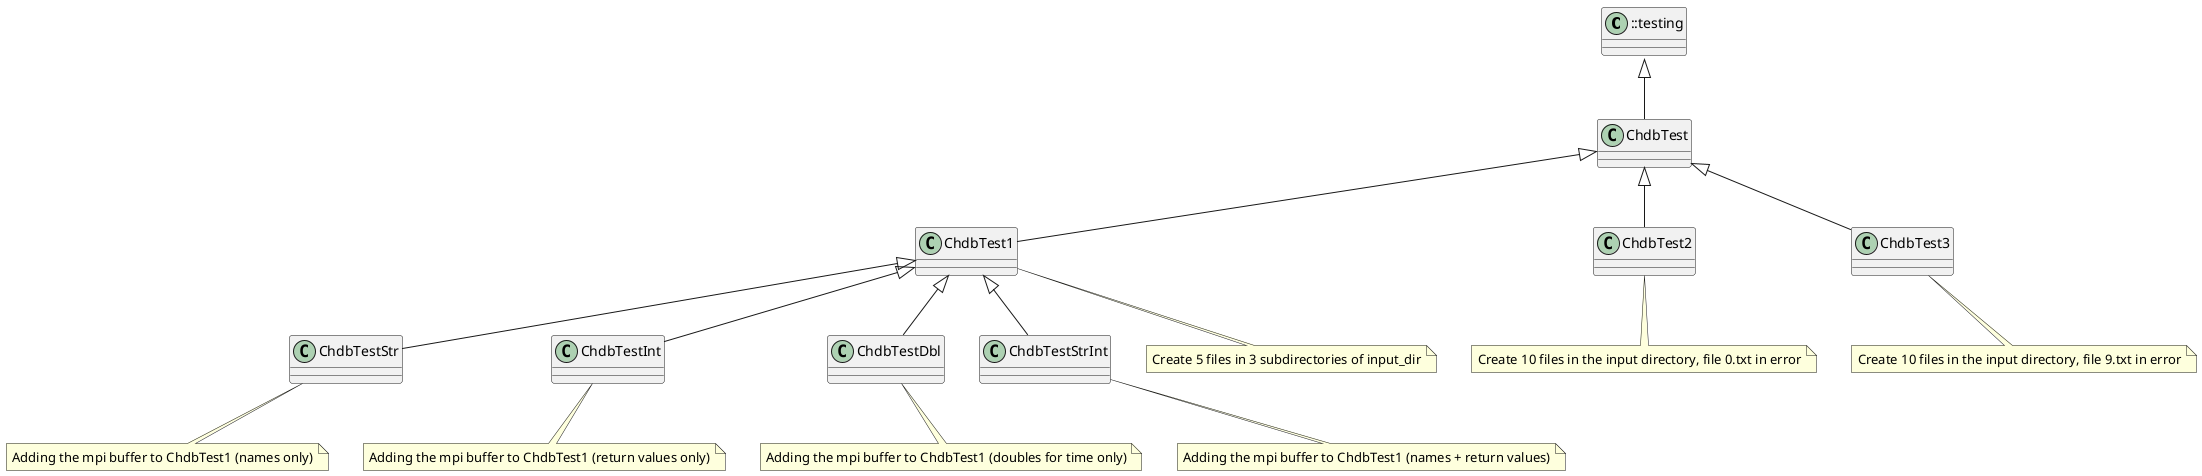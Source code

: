 @startuml

	::testing::Test <|-- ChdbTest
	ChdbTest <|-- ChdbTest1
	ChdbTest <|-- ChdbTest2
	ChdbTest <|-- ChdbTest3
	ChdbTest1 <|-- ChdbTestStr
	ChdbTest1 <|-- ChdbTestInt
	ChdbTest1 <|-- ChdbTestDbl
	ChdbTest1 <|-- ChdbTestStrInt
	
	note bottom of ChdbTest1 : Create 5 files in 3 subdirectories of input_dir
	note bottom of ChdbTest2 : Create 10 files in the input directory, file 0.txt in error
	note bottom of ChdbTest3 : Create 10 files in the input directory, file 9.txt in error
	note bottom of ChdbTestStr : Adding the mpi buffer to ChdbTest1 (names only)
	note bottom of ChdbTestInt : Adding the mpi buffer to ChdbTest1 (return values only)
	note bottom of ChdbTestDbl :Adding the mpi buffer to ChdbTest1 (doubles for time only)	
	note bottom of ChdbTestStrInt :Adding the mpi buffer to ChdbTest1 (names + return values)

@enduml
